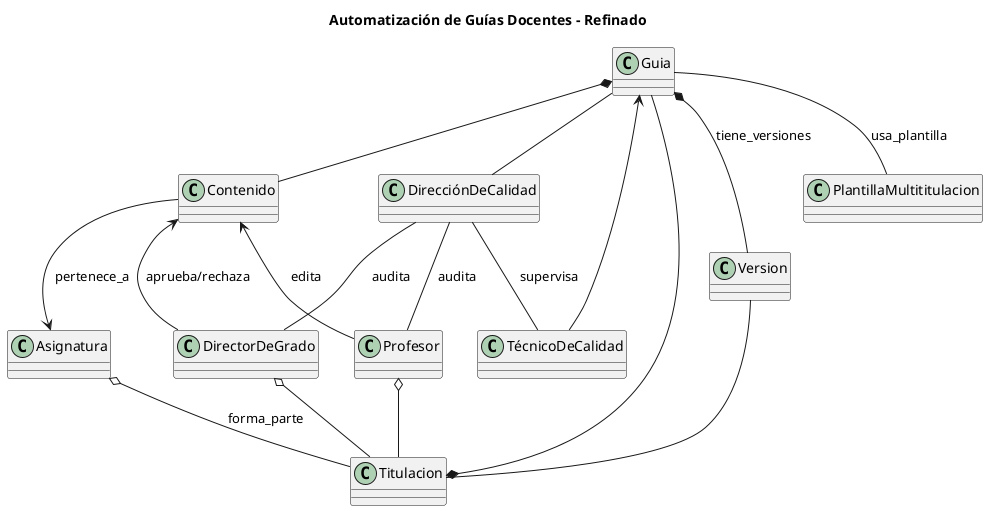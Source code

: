 @startuml Diagrama de Clases
title Automatización de Guías Docentes - Refinado

class Profesor
class DirectorDeGrado
class TécnicoDeCalidad
class DirecciónDeCalidad
class Guia
class Contenido
class Titulacion
class Asignatura
class PlantillaMultititulacion
class Version

Guia -- DirecciónDeCalidad
Guia <-- TécnicoDeCalidad
Guia --* Titulacion
Guia *-- Contenido
Guia -- PlantillaMultititulacion: usa_plantilla
Guia *-- Version: tiene_versiones

DirecciónDeCalidad -- TécnicoDeCalidad: supervisa
DirecciónDeCalidad -- Profesor: audita
DirecciónDeCalidad -- DirectorDeGrado: audita

Profesor o-- Titulacion
DirectorDeGrado o-- Titulacion
Version -- Titulacion

Contenido <-- DirectorDeGrado: aprueba/rechaza
Contenido <-- Profesor: edita

Asignatura <-up- Contenido: pertenece_a
Asignatura o-- Titulacion: forma_parte

@enduml
